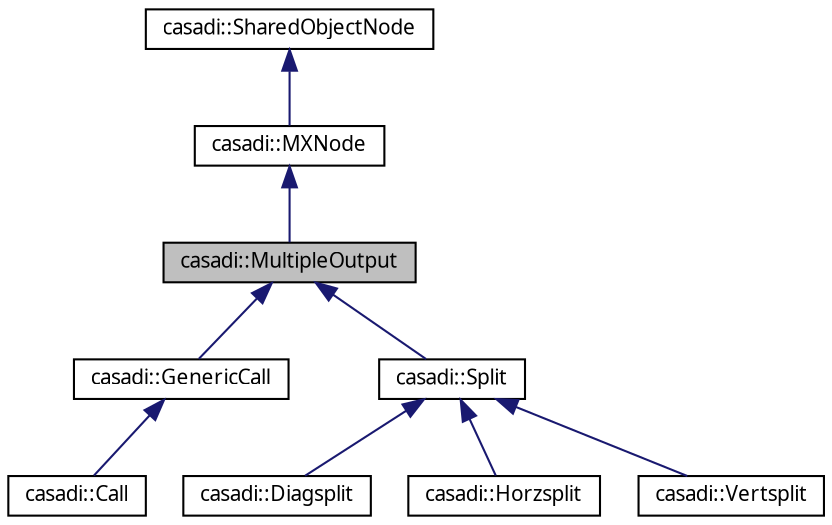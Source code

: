 digraph "casadi::MultipleOutput"
{
  edge [fontname="FreeSans.ttf",fontsize="10",labelfontname="FreeSans.ttf",labelfontsize="10"];
  node [fontname="FreeSans.ttf",fontsize="10",shape=record];
  Node1 [label="casadi::MultipleOutput",height=0.2,width=0.4,color="black", fillcolor="grey75", style="filled", fontcolor="black"];
  Node2 -> Node1 [dir="back",color="midnightblue",fontsize="10",style="solid",fontname="FreeSans.ttf"];
  Node2 [label="casadi::MXNode",height=0.2,width=0.4,color="black", fillcolor="white", style="filled",URL="$d0/d19/classcasadi_1_1MXNode.html",tooltip="Node class for MX objects. "];
  Node3 -> Node2 [dir="back",color="midnightblue",fontsize="10",style="solid",fontname="FreeSans.ttf"];
  Node3 [label="casadi::SharedObjectNode",height=0.2,width=0.4,color="black", fillcolor="white", style="filled",URL="$d9/dd3/classcasadi_1_1SharedObjectNode.html"];
  Node1 -> Node4 [dir="back",color="midnightblue",fontsize="10",style="solid",fontname="FreeSans.ttf"];
  Node4 [label="casadi::GenericCall",height=0.2,width=0.4,color="black", fillcolor="white", style="filled",URL="$d7/d7d/classcasadi_1_1GenericCall.html"];
  Node4 -> Node5 [dir="back",color="midnightblue",fontsize="10",style="solid",fontname="FreeSans.ttf"];
  Node5 [label="casadi::Call",height=0.2,width=0.4,color="black", fillcolor="white", style="filled",URL="$db/d2a/classcasadi_1_1Call.html"];
  Node1 -> Node6 [dir="back",color="midnightblue",fontsize="10",style="solid",fontname="FreeSans.ttf"];
  Node6 [label="casadi::Split",height=0.2,width=0.4,color="black", fillcolor="white", style="filled",URL="$d9/d1d/classcasadi_1_1Split.html",tooltip="Split: Split into multiple expressions splitting the nonzeros. "];
  Node6 -> Node7 [dir="back",color="midnightblue",fontsize="10",style="solid",fontname="FreeSans.ttf"];
  Node7 [label="casadi::Diagsplit",height=0.2,width=0.4,color="black", fillcolor="white", style="filled",URL="$df/df5/classcasadi_1_1Diagsplit.html",tooltip="Diag split, x -> x0, x1, ... "];
  Node6 -> Node8 [dir="back",color="midnightblue",fontsize="10",style="solid",fontname="FreeSans.ttf"];
  Node8 [label="casadi::Horzsplit",height=0.2,width=0.4,color="black", fillcolor="white", style="filled",URL="$da/d91/classcasadi_1_1Horzsplit.html",tooltip="Horizontal split, x -> x0, x1, ... "];
  Node6 -> Node9 [dir="back",color="midnightblue",fontsize="10",style="solid",fontname="FreeSans.ttf"];
  Node9 [label="casadi::Vertsplit",height=0.2,width=0.4,color="black", fillcolor="white", style="filled",URL="$d6/d6c/classcasadi_1_1Vertsplit.html",tooltip="Vertical split of vectors, x -> x0, x1, ... "];
}
